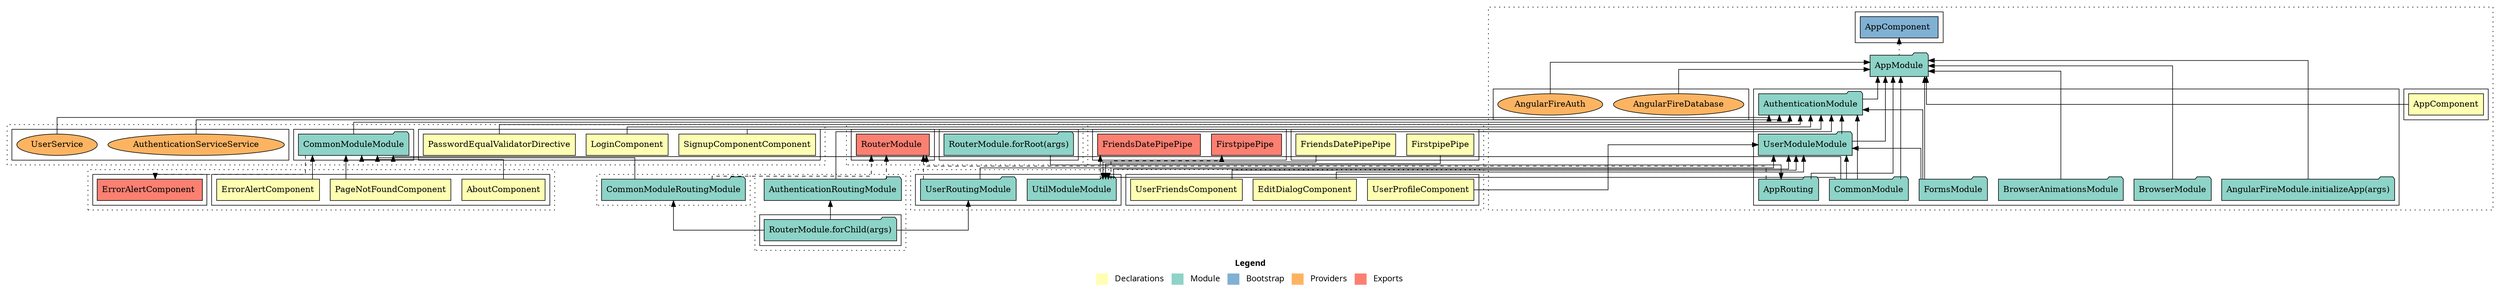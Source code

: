digraph dependencies { node [shape="rect", style="filled", colorscheme=set312]; ranksep=0.4; compound=false; remincross=true; splines=true; splines=ortho; rankdir=LR; rankdir=TB; rankdir=BT; label=<<table BORDER="0"> <tr> <td colspan="5" align="center"><b>Legend</b></td> </tr> <tr> <td> <table BORDER="0"> <tr> <td bgcolor="#ffffb3" width="20"></td> <td>  Declarations</td> </tr> </table> </td> <td> <table BORDER="0"> <tr> <td bgcolor="#8dd3c7" width="20"></td> <td>  Module</td> </tr> </table> </td> <td> <table BORDER="0"> <tr> <td bgcolor="#80b1d3" width="20"></td> <td>  Bootstrap</td> </tr> </table> </td> <td> <table BORDER="0"> <tr> <td bgcolor="#fdb462" width="20"></td> <td>  Providers</td> </tr> </table> </td> <td> <table BORDER="0"> <tr> <td bgcolor="#fb8072" width="20"></td> <td>  Exports</td> </tr> </table> </td> </tr></table>>; ratio=compress; fontname="sans-serif";  subgraph "cluster_AppModule" { label=""; style="dotted";node [shape="folder", fillcolor=1]; subgraph cluster_AppModule_declarations { style="solid";node [style="filled", shape="rect"]; node [fillcolor=2]; "AppComponent"; }  "AppComponent" -> "AppModule" [style="solid", lhead="cluster_AppModule" ltail="cluster_AppModule_declarations"]; subgraph "cluster_AppModule_AppComponent_providers" { style="solid";  }    subgraph cluster_AppModule_imports { style="solid"; node [style="filled", fillcolor=1, shape="rect"];    "CommonModule" [label="CommonModule", shape="folder"];    "BrowserModule" [label="BrowserModule", shape="folder"];    "FormsModule" [label="FormsModule", shape="folder"];    "AngularFireModule.initializeApp(args)" [label="AngularFireModule.initializeApp(args)", shape="folder"];    "BrowserAnimationsModule" [label="BrowserAnimationsModule", shape="folder"];    "AppRouting" [label="AppRouting", shape="folder"];    "UserModuleModule" [label="UserModuleModule", shape="folder"];    "AuthenticationModule" [label="AuthenticationModule", shape="folder"];   }    "CommonModule" -> "AppModule" [lhead="cluster_AppModule", ltail="cluster_AppModule_imports"];    "BrowserModule" -> "AppModule" [lhead="cluster_AppModule", ltail="cluster_AppModule_imports"];    "FormsModule" -> "AppModule" [lhead="cluster_AppModule", ltail="cluster_AppModule_imports"];    "AngularFireModule.initializeApp(args)" -> "AppModule" [lhead="cluster_AppModule", ltail="cluster_AppModule_imports"];    "BrowserAnimationsModule" -> "AppModule" [lhead="cluster_AppModule", ltail="cluster_AppModule_imports"];    "AppRouting" -> "AppModule" [lhead="cluster_AppModule", ltail="cluster_AppModule_imports"];    "UserModuleModule" -> "AppModule" [lhead="cluster_AppModule", ltail="cluster_AppModule_imports"];    "AuthenticationModule" -> "AppModule" [lhead="cluster_AppModule", ltail="cluster_AppModule_imports"];     subgraph cluster_AppModule_exports { style="solid";node [style="filled", fillcolor=4, shape="rect"];}    subgraph cluster_AppModule_bootstrap { style="solid"; node [style="filled", fillcolor=5, shape="rect"];  "AppComponent " [label="AppComponent ", shape="rect"]  }  "AppModule" -> "AppComponent " [style="dotted", lhead="cluster_AppModule_bootstrap" ltail="cluster_AppModule"];    subgraph cluster_AppModule_providers { style="solid"; node [style="filled", fillcolor=6, shape="rect"];    "AngularFireAuth" [label="AngularFireAuth", shape="oval"];    "AngularFireDatabase" [label="AngularFireDatabase", shape="oval"];   }    "AngularFireAuth" -> "AppModule" [lhead="cluster_AppModule", ltail="cluster_AppModule_providers"];    "AngularFireDatabase" -> "AppModule" [lhead="cluster_AppModule", ltail="cluster_AppModule_providers"];     }  subgraph "cluster_AppRouting" { label=""; style="dotted";node [shape="folder", fillcolor=1]; subgraph cluster_AppRouting_declarations { style="solid";node [style="filled", shape="rect"]; }    subgraph cluster_AppRouting_imports { style="solid"; node [style="filled", fillcolor=1, shape="rect"];    "RouterModule.forRoot(args)" [label="RouterModule.forRoot(args)", shape="folder"];   }    "RouterModule.forRoot(args)" -> "AppRouting" [lhead="cluster_AppRouting", ltail="cluster_AppRouting_imports"];     subgraph cluster_AppRouting_exports { style="solid";node [style="filled", fillcolor=4, shape="rect"];"RouterModule " [label="RouterModule ", shape="rect"]}  "AppRouting" -> "RouterModule " [style="dashed", ltail="cluster_AppRouting" lhead="cluster_AppRouting_exports"];    subgraph cluster_AppRouting_bootstrap { style="solid"; node [style="filled", fillcolor=5, shape="rect"];  }    subgraph cluster_AppRouting_providers { style="solid"; node [style="filled", fillcolor=6, shape="rect"];   }     }  subgraph "cluster_AuthenticationRoutingModule" { label=""; style="dotted";node [shape="folder", fillcolor=1]; subgraph cluster_AuthenticationRoutingModule_declarations { style="solid";node [style="filled", shape="rect"]; }    subgraph cluster_AuthenticationRoutingModule_imports { style="solid"; node [style="filled", fillcolor=1, shape="rect"];    "RouterModule.forChild(args)" [label="RouterModule.forChild(args)", shape="folder"];   }    "RouterModule.forChild(args)" -> "AuthenticationRoutingModule" [lhead="cluster_AuthenticationRoutingModule", ltail="cluster_AuthenticationRoutingModule_imports"];     subgraph cluster_AuthenticationRoutingModule_exports { style="solid";node [style="filled", fillcolor=4, shape="rect"];"RouterModule " [label="RouterModule ", shape="rect"]}  "AuthenticationRoutingModule" -> "RouterModule " [style="dashed", ltail="cluster_AuthenticationRoutingModule" lhead="cluster_AuthenticationRoutingModule_exports"];    subgraph cluster_AuthenticationRoutingModule_bootstrap { style="solid"; node [style="filled", fillcolor=5, shape="rect"];  }    subgraph cluster_AuthenticationRoutingModule_providers { style="solid"; node [style="filled", fillcolor=6, shape="rect"];   }     }  subgraph "cluster_AuthenticationModule" { label=""; style="dotted";node [shape="folder", fillcolor=1]; subgraph cluster_AuthenticationModule_declarations { style="solid";node [style="filled", shape="rect"]; node [fillcolor=2]; "SignupComponentComponent"; node [fillcolor=2]; "LoginComponent"; node [fillcolor=2]; "PasswordEqualValidatorDirective"; }  "SignupComponentComponent" -> "AuthenticationModule" [style="solid", lhead="cluster_AuthenticationModule" ltail="cluster_AuthenticationModule_declarations"]; subgraph "cluster_AuthenticationModule_SignupComponentComponent_providers" { style="solid";  }  "LoginComponent" -> "AuthenticationModule" [style="solid", lhead="cluster_AuthenticationModule" ltail="cluster_AuthenticationModule_declarations"]; subgraph "cluster_AuthenticationModule_LoginComponent_providers" { style="solid";  }  "PasswordEqualValidatorDirective" -> "AuthenticationModule" [style="solid", lhead="cluster_AuthenticationModule" ltail="cluster_AuthenticationModule_declarations"]; subgraph "cluster_AuthenticationModule_PasswordEqualValidatorDirective_providers" { style="solid";  }    subgraph cluster_AuthenticationModule_imports { style="solid"; node [style="filled", fillcolor=1, shape="rect"];    "CommonModule" [label="CommonModule", shape="folder"];    "AuthenticationRoutingModule" [label="AuthenticationRoutingModule", shape="folder"];    "FormsModule" [label="FormsModule", shape="folder"];    "CommonModuleModule" [label="CommonModuleModule", shape="folder"];    "UserModuleModule" [label="UserModuleModule", shape="folder"];   }    "CommonModule" -> "AuthenticationModule" [lhead="cluster_AuthenticationModule", ltail="cluster_AuthenticationModule_imports"];    "AuthenticationRoutingModule" -> "AuthenticationModule" [lhead="cluster_AuthenticationModule", ltail="cluster_AuthenticationModule_imports"];    "FormsModule" -> "AuthenticationModule" [lhead="cluster_AuthenticationModule", ltail="cluster_AuthenticationModule_imports"];    "CommonModuleModule" -> "AuthenticationModule" [lhead="cluster_AuthenticationModule", ltail="cluster_AuthenticationModule_imports"];    "UserModuleModule" -> "AuthenticationModule" [lhead="cluster_AuthenticationModule", ltail="cluster_AuthenticationModule_imports"];     subgraph cluster_AuthenticationModule_exports { style="solid";node [style="filled", fillcolor=4, shape="rect"];}    subgraph cluster_AuthenticationModule_bootstrap { style="solid"; node [style="filled", fillcolor=5, shape="rect"];  }    subgraph cluster_AuthenticationModule_providers { style="solid"; node [style="filled", fillcolor=6, shape="rect"];    "AuthenticationServiceService" [label="AuthenticationServiceService", shape="oval"];    "UserService" [label="UserService", shape="oval"];   }    "AuthenticationServiceService" -> "AuthenticationModule" [lhead="cluster_AuthenticationModule", ltail="cluster_AuthenticationModule_providers"];    "UserService" -> "AuthenticationModule" [lhead="cluster_AuthenticationModule", ltail="cluster_AuthenticationModule_providers"];     }  subgraph "cluster_CommonModuleRoutingModule" { label=""; style="dotted";node [shape="folder", fillcolor=1]; subgraph cluster_CommonModuleRoutingModule_declarations { style="solid";node [style="filled", shape="rect"]; }    subgraph cluster_CommonModuleRoutingModule_imports { style="solid"; node [style="filled", fillcolor=1, shape="rect"];    "RouterModule.forChild(args)" [label="RouterModule.forChild(args)", shape="folder"];   }    "RouterModule.forChild(args)" -> "CommonModuleRoutingModule" [lhead="cluster_CommonModuleRoutingModule", ltail="cluster_CommonModuleRoutingModule_imports"];     subgraph cluster_CommonModuleRoutingModule_exports { style="solid";node [style="filled", fillcolor=4, shape="rect"];"RouterModule " [label="RouterModule ", shape="rect"]}  "CommonModuleRoutingModule" -> "RouterModule " [style="dashed", ltail="cluster_CommonModuleRoutingModule" lhead="cluster_CommonModuleRoutingModule_exports"];    subgraph cluster_CommonModuleRoutingModule_bootstrap { style="solid"; node [style="filled", fillcolor=5, shape="rect"];  }    subgraph cluster_CommonModuleRoutingModule_providers { style="solid"; node [style="filled", fillcolor=6, shape="rect"];   }     }  subgraph "cluster_CommonModuleModule" { label=""; style="dotted";node [shape="folder", fillcolor=1]; subgraph cluster_CommonModuleModule_declarations { style="solid";node [style="filled", shape="rect"]; node [fillcolor=2]; "AboutComponent"; node [fillcolor=2]; "PageNotFoundComponent"; node [fillcolor=2]; "ErrorAlertComponent"; }  "AboutComponent" -> "CommonModuleModule" [style="solid", lhead="cluster_CommonModuleModule" ltail="cluster_CommonModuleModule_declarations"]; subgraph "cluster_CommonModuleModule_AboutComponent_providers" { style="solid";  }  "PageNotFoundComponent" -> "CommonModuleModule" [style="solid", lhead="cluster_CommonModuleModule" ltail="cluster_CommonModuleModule_declarations"]; subgraph "cluster_CommonModuleModule_PageNotFoundComponent_providers" { style="solid";  }  "ErrorAlertComponent" -> "CommonModuleModule" [style="solid", lhead="cluster_CommonModuleModule" ltail="cluster_CommonModuleModule_declarations"]; subgraph "cluster_CommonModuleModule_ErrorAlertComponent_providers" { style="solid";  }    subgraph cluster_CommonModuleModule_imports { style="solid"; node [style="filled", fillcolor=1, shape="rect"];    "CommonModule" [label="CommonModule", shape="folder"];    "CommonModuleRoutingModule" [label="CommonModuleRoutingModule", shape="folder"];   }    "CommonModule" -> "CommonModuleModule" [lhead="cluster_CommonModuleModule", ltail="cluster_CommonModuleModule_imports"];    "CommonModuleRoutingModule" -> "CommonModuleModule" [lhead="cluster_CommonModuleModule", ltail="cluster_CommonModuleModule_imports"];     subgraph cluster_CommonModuleModule_exports { style="solid";node [style="filled", fillcolor=4, shape="rect"];"ErrorAlertComponent " [label="ErrorAlertComponent ", shape="rect"]}  "CommonModuleModule" -> "ErrorAlertComponent " [style="dashed", ltail="cluster_CommonModuleModule" lhead="cluster_CommonModuleModule_exports"];    subgraph cluster_CommonModuleModule_bootstrap { style="solid"; node [style="filled", fillcolor=5, shape="rect"];  }    subgraph cluster_CommonModuleModule_providers { style="solid"; node [style="filled", fillcolor=6, shape="rect"];   }     }  subgraph "cluster_UserModuleModule" { label=""; style="dotted";node [shape="folder", fillcolor=1]; subgraph cluster_UserModuleModule_declarations { style="solid";node [style="filled", shape="rect"]; node [fillcolor=2]; "UserProfileComponent"; node [fillcolor=2]; "EditDialogComponent"; node [fillcolor=2]; "UserFriendsComponent"; }  "UserProfileComponent" -> "UserModuleModule" [style="solid", lhead="cluster_UserModuleModule" ltail="cluster_UserModuleModule_declarations"]; subgraph "cluster_UserModuleModule_UserProfileComponent_providers" { style="solid";  }  "EditDialogComponent" -> "UserModuleModule" [style="solid", lhead="cluster_UserModuleModule" ltail="cluster_UserModuleModule_declarations"]; subgraph "cluster_UserModuleModule_EditDialogComponent_providers" { style="solid";  }  "UserFriendsComponent" -> "UserModuleModule" [style="solid", lhead="cluster_UserModuleModule" ltail="cluster_UserModuleModule_declarations"]; subgraph "cluster_UserModuleModule_UserFriendsComponent_providers" { style="solid";  }    subgraph cluster_UserModuleModule_imports { style="solid"; node [style="filled", fillcolor=1, shape="rect"];    "CommonModule" [label="CommonModule", shape="folder"];    "FormsModule" [label="FormsModule", shape="folder"];    "UserRoutingModule" [label="UserRoutingModule", shape="folder"];    "UtilModuleModule" [label="UtilModuleModule", shape="folder"];   }    "CommonModule" -> "UserModuleModule" [lhead="cluster_UserModuleModule", ltail="cluster_UserModuleModule_imports"];    "FormsModule" -> "UserModuleModule" [lhead="cluster_UserModuleModule", ltail="cluster_UserModuleModule_imports"];    "UserRoutingModule" -> "UserModuleModule" [lhead="cluster_UserModuleModule", ltail="cluster_UserModuleModule_imports"];    "UtilModuleModule" -> "UserModuleModule" [lhead="cluster_UserModuleModule", ltail="cluster_UserModuleModule_imports"];     subgraph cluster_UserModuleModule_exports { style="solid";node [style="filled", fillcolor=4, shape="rect"];}    subgraph cluster_UserModuleModule_bootstrap { style="solid"; node [style="filled", fillcolor=5, shape="rect"];  }    subgraph cluster_UserModuleModule_providers { style="solid"; node [style="filled", fillcolor=6, shape="rect"];   }     }  subgraph "cluster_UserRoutingModule" { label=""; style="dotted";node [shape="folder", fillcolor=1]; subgraph cluster_UserRoutingModule_declarations { style="solid";node [style="filled", shape="rect"]; }    subgraph cluster_UserRoutingModule_imports { style="solid"; node [style="filled", fillcolor=1, shape="rect"];    "RouterModule.forChild(args)" [label="RouterModule.forChild(args)", shape="folder"];   }    "RouterModule.forChild(args)" -> "UserRoutingModule" [lhead="cluster_UserRoutingModule", ltail="cluster_UserRoutingModule_imports"];     subgraph cluster_UserRoutingModule_exports { style="solid";node [style="filled", fillcolor=4, shape="rect"];"RouterModule " [label="RouterModule ", shape="rect"]}  "UserRoutingModule" -> "RouterModule " [style="dashed", ltail="cluster_UserRoutingModule" lhead="cluster_UserRoutingModule_exports"];    subgraph cluster_UserRoutingModule_bootstrap { style="solid"; node [style="filled", fillcolor=5, shape="rect"];  }    subgraph cluster_UserRoutingModule_providers { style="solid"; node [style="filled", fillcolor=6, shape="rect"];   }     }  subgraph "cluster_UtilModuleModule" { label=""; style="dotted";node [shape="folder", fillcolor=1]; subgraph cluster_UtilModuleModule_declarations { style="solid";node [style="filled", shape="rect"]; node [fillcolor=2]; "FirstpipePipe"; node [fillcolor=2]; "FriendsDatePipePipe"; }  "FirstpipePipe" -> "UtilModuleModule" [style="solid", lhead="cluster_UtilModuleModule" ltail="cluster_UtilModuleModule_declarations"]; subgraph "cluster_UtilModuleModule_FirstpipePipe_providers" { style="solid";  }  "FriendsDatePipePipe" -> "UtilModuleModule" [style="solid", lhead="cluster_UtilModuleModule" ltail="cluster_UtilModuleModule_declarations"]; subgraph "cluster_UtilModuleModule_FriendsDatePipePipe_providers" { style="solid";  }    subgraph cluster_UtilModuleModule_imports { style="solid"; node [style="filled", fillcolor=1, shape="rect"];    "CommonModule" [label="CommonModule", shape="folder"];   }    "CommonModule" -> "UtilModuleModule" [lhead="cluster_UtilModuleModule", ltail="cluster_UtilModuleModule_imports"];     subgraph cluster_UtilModuleModule_exports { style="solid";node [style="filled", fillcolor=4, shape="rect"];"FirstpipePipe " [label="FirstpipePipe ", shape="rect"]"FriendsDatePipePipe " [label="FriendsDatePipePipe ", shape="rect"]}  "UtilModuleModule" -> "FirstpipePipe " [style="dashed", ltail="cluster_UtilModuleModule" lhead="cluster_UtilModuleModule_exports"];  "UtilModuleModule" -> "FriendsDatePipePipe " [style="dashed", ltail="cluster_UtilModuleModule" lhead="cluster_UtilModuleModule_exports"];    subgraph cluster_UtilModuleModule_bootstrap { style="solid"; node [style="filled", fillcolor=5, shape="rect"];  }    subgraph cluster_UtilModuleModule_providers { style="solid"; node [style="filled", fillcolor=6, shape="rect"];   }     }  }